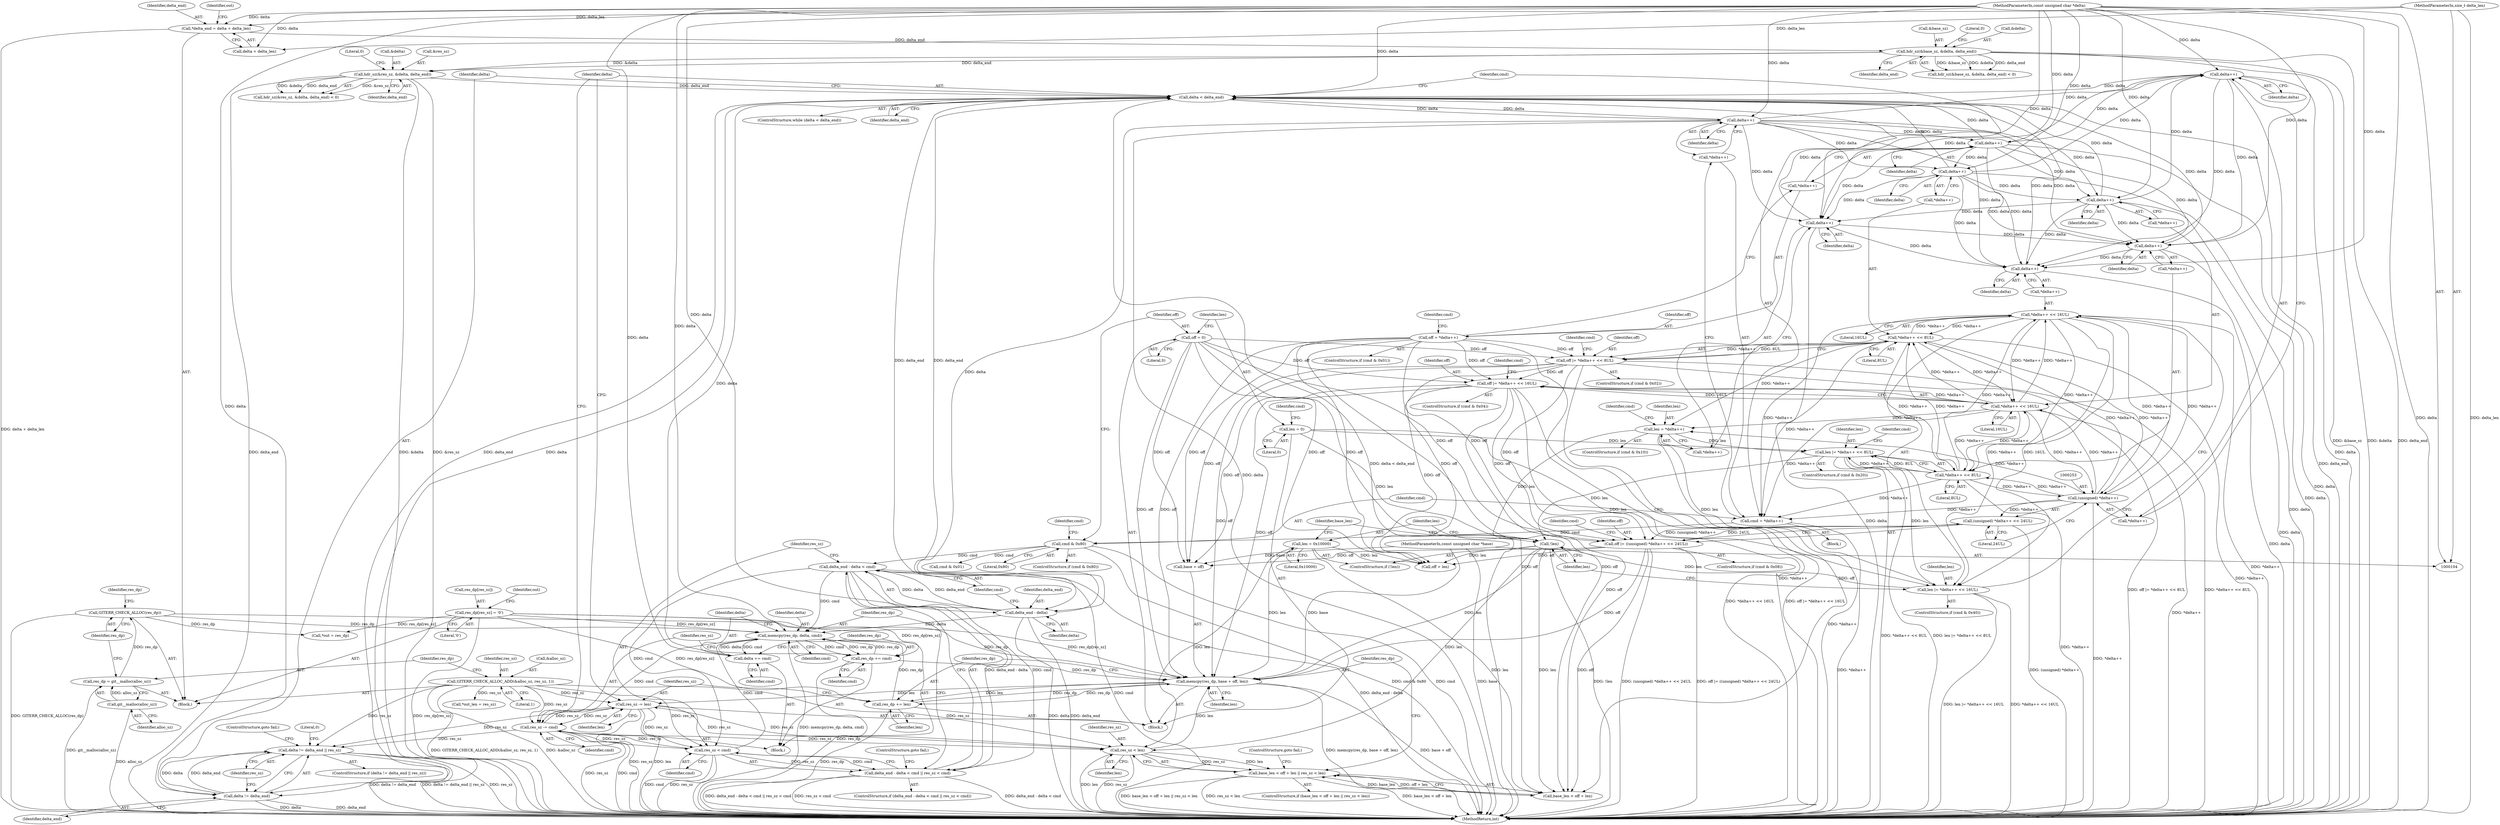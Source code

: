 digraph "0_libgit2_3f461902dc1072acb8b7607ee65d0a0458ffac2a@pointer" {
"1000255" [label="(Call,delta++)"];
"1000199" [label="(Call,delta++)"];
"1000191" [label="(Call,delta < delta_end)"];
"1000337" [label="(Call,delta += cmd)"];
"1000333" [label="(Call,memcpy(res_dp, delta, cmd))"];
"1000177" [label="(Call,res_dp[res_sz] = '\0')"];
"1000312" [label="(Call,res_dp += len)"];
"1000306" [label="(Call,memcpy(res_dp, base + off, len))"];
"1000340" [label="(Call,res_dp += cmd)"];
"1000175" [label="(Call,GITERR_CHECK_ALLOC(res_dp))"];
"1000171" [label="(Call,res_dp = git__malloc(alloc_sz))"];
"1000173" [label="(Call,git__malloc(alloc_sz))"];
"1000107" [label="(MethodParameterIn,const unsigned char *base)"];
"1000238" [label="(Call,off |= *delta++ << 16UL)"];
"1000218" [label="(Call,off = *delta++)"];
"1000227" [label="(Call,off |= *delta++ << 8UL)"];
"1000207" [label="(Call,off = 0)"];
"1000229" [label="(Call,*delta++ << 8UL)"];
"1000284" [label="(Call,*delta++ << 16UL)"];
"1000252" [label="(Call,(unsigned) *delta++)"];
"1000240" [label="(Call,*delta++ << 16UL)"];
"1000273" [label="(Call,*delta++ << 8UL)"];
"1000249" [label="(Call,off |= ((unsigned) *delta++ << 24UL))"];
"1000251" [label="(Call,(unsigned) *delta++ << 24UL)"];
"1000302" [label="(Call,res_sz < len)"];
"1000343" [label="(Call,res_sz -= cmd)"];
"1000315" [label="(Call,res_sz -= len)"];
"1000166" [label="(Call,GITERR_CHECK_ALLOC_ADD(&alloc_sz, res_sz, 1))"];
"1000329" [label="(Call,res_sz < cmd)"];
"1000324" [label="(Call,delta_end - delta < cmd)"];
"1000325" [label="(Call,delta_end - delta)"];
"1000109" [label="(MethodParameterIn,const unsigned char *delta)"];
"1000202" [label="(Call,cmd & 0x80)"];
"1000196" [label="(Call,cmd = *delta++)"];
"1000290" [label="(Call,!len)"];
"1000262" [label="(Call,len = *delta++)"];
"1000211" [label="(Call,len = 0)"];
"1000271" [label="(Call,len |= *delta++ << 8UL)"];
"1000282" [label="(Call,len |= *delta++ << 16UL)"];
"1000292" [label="(Call,len = 0x10000)"];
"1000221" [label="(Call,delta++)"];
"1000265" [label="(Call,delta++)"];
"1000231" [label="(Call,delta++)"];
"1000255" [label="(Call,delta++)"];
"1000242" [label="(Call,delta++)"];
"1000275" [label="(Call,delta++)"];
"1000286" [label="(Call,delta++)"];
"1000152" [label="(Call,hdr_sz(&res_sz, &delta, delta_end))"];
"1000133" [label="(Call,hdr_sz(&base_sz, &delta, delta_end))"];
"1000113" [label="(Call,*delta_end = delta + delta_len)"];
"1000110" [label="(MethodParameterIn,size_t delta_len)"];
"1000323" [label="(Call,delta_end - delta < cmd || res_sz < cmd)"];
"1000296" [label="(Call,base_len < off + len || res_sz < len)"];
"1000350" [label="(Call,delta != delta_end || res_sz)"];
"1000351" [label="(Call,delta != delta_end)"];
"1000292" [label="(Call,len = 0x10000)"];
"1000182" [label="(Call,*out = res_dp)"];
"1000242" [label="(Call,delta++)"];
"1000326" [label="(Identifier,delta_end)"];
"1000243" [label="(Identifier,delta)"];
"1000349" [label="(ControlStructure,if (delta != delta_end || res_sz))"];
"1000315" [label="(Call,res_sz -= len)"];
"1000220" [label="(Call,*delta++)"];
"1000258" [label="(ControlStructure,if (cmd & 0x10))"];
"1000311" [label="(Identifier,len)"];
"1000314" [label="(Identifier,len)"];
"1000186" [label="(Call,*out_len = res_sz)"];
"1000257" [label="(Literal,24UL)"];
"1000273" [label="(Call,*delta++ << 8UL)"];
"1000232" [label="(Identifier,delta)"];
"1000151" [label="(Call,hdr_sz(&res_sz, &delta, delta_end) < 0)"];
"1000212" [label="(Identifier,len)"];
"1000277" [label="(Literal,8UL)"];
"1000213" [label="(Literal,0)"];
"1000219" [label="(Identifier,off)"];
"1000290" [label="(Call,!len)"];
"1000271" [label="(Call,len |= *delta++ << 8UL)"];
"1000211" [label="(Call,len = 0)"];
"1000124" [label="(Identifier,out)"];
"1000178" [label="(Call,res_dp[res_sz])"];
"1000240" [label="(Call,*delta++ << 16UL)"];
"1000344" [label="(Identifier,res_sz)"];
"1000265" [label="(Call,delta++)"];
"1000304" [label="(Identifier,len)"];
"1000228" [label="(Identifier,off)"];
"1000275" [label="(Call,delta++)"];
"1000233" [label="(Literal,8UL)"];
"1000241" [label="(Call,*delta++)"];
"1000115" [label="(Call,delta + delta_len)"];
"1000179" [label="(Identifier,res_dp)"];
"1000306" [label="(Call,memcpy(res_dp, base + off, len))"];
"1000176" [label="(Identifier,res_dp)"];
"1000313" [label="(Identifier,res_dp)"];
"1000170" [label="(Literal,1)"];
"1000132" [label="(Call,hdr_sz(&base_sz, &delta, delta_end) < 0)"];
"1000114" [label="(Identifier,delta_end)"];
"1000234" [label="(ControlStructure,if (cmd & 0x04))"];
"1000209" [label="(Literal,0)"];
"1000328" [label="(Identifier,cmd)"];
"1000352" [label="(Identifier,delta)"];
"1000236" [label="(Identifier,cmd)"];
"1000227" [label="(Call,off |= *delta++ << 8UL)"];
"1000325" [label="(Call,delta_end - delta)"];
"1000287" [label="(Identifier,delta)"];
"1000321" [label="(Block,)"];
"1000247" [label="(Identifier,cmd)"];
"1000334" [label="(Identifier,res_dp)"];
"1000335" [label="(Identifier,delta)"];
"1000177" [label="(Call,res_dp[res_sz] = '\0')"];
"1000297" [label="(Call,base_len < off + len)"];
"1000256" [label="(Identifier,delta)"];
"1000252" [label="(Call,(unsigned) *delta++)"];
"1000167" [label="(Call,&alloc_sz)"];
"1000331" [label="(Identifier,cmd)"];
"1000215" [label="(Call,cmd & 0x01)"];
"1000291" [label="(Identifier,len)"];
"1000205" [label="(Block,)"];
"1000109" [label="(MethodParameterIn,const unsigned char *delta)"];
"1000171" [label="(Call,res_dp = git__malloc(alloc_sz))"];
"1000323" [label="(Call,delta_end - delta < cmd || res_sz < cmd)"];
"1000251" [label="(Call,(unsigned) *delta++ << 24UL)"];
"1000340" [label="(Call,res_dp += cmd)"];
"1000136" [label="(Call,&delta)"];
"1000216" [label="(Identifier,cmd)"];
"1000308" [label="(Call,base + off)"];
"1000169" [label="(Identifier,res_sz)"];
"1000200" [label="(Identifier,delta)"];
"1000264" [label="(Call,*delta++)"];
"1000245" [label="(ControlStructure,if (cmd & 0x08))"];
"1000341" [label="(Identifier,res_dp)"];
"1000244" [label="(Literal,16UL)"];
"1000272" [label="(Identifier,len)"];
"1000263" [label="(Identifier,len)"];
"1000288" [label="(Literal,16UL)"];
"1000192" [label="(Identifier,delta)"];
"1000343" [label="(Call,res_sz -= cmd)"];
"1000260" [label="(Identifier,cmd)"];
"1000231" [label="(Call,delta++)"];
"1000351" [label="(Call,delta != delta_end)"];
"1000296" [label="(Call,base_len < off + len || res_sz < len)"];
"1000285" [label="(Call,*delta++)"];
"1000175" [label="(Call,GITERR_CHECK_ALLOC(res_dp))"];
"1000250" [label="(Identifier,off)"];
"1000330" [label="(Identifier,res_sz)"];
"1000345" [label="(Identifier,cmd)"];
"1000294" [label="(Literal,0x10000)"];
"1000249" [label="(Call,off |= ((unsigned) *delta++ << 24UL))"];
"1000222" [label="(Identifier,delta)"];
"1000303" [label="(Identifier,res_sz)"];
"1000157" [label="(Identifier,delta_end)"];
"1000111" [label="(Block,)"];
"1000204" [label="(Literal,0x80)"];
"1000155" [label="(Call,&delta)"];
"1000110" [label="(MethodParameterIn,size_t delta_len)"];
"1000305" [label="(ControlStructure,goto fail;)"];
"1000190" [label="(ControlStructure,while (delta < delta_end))"];
"1000337" [label="(Call,delta += cmd)"];
"1000289" [label="(ControlStructure,if (!len))"];
"1000354" [label="(Identifier,res_sz)"];
"1000299" [label="(Call,off + len)"];
"1000376" [label="(MethodReturn,int)"];
"1000230" [label="(Call,*delta++)"];
"1000320" [label="(Identifier,cmd)"];
"1000153" [label="(Call,&res_sz)"];
"1000133" [label="(Call,hdr_sz(&base_sz, &delta, delta_end))"];
"1000107" [label="(MethodParameterIn,const unsigned char *base)"];
"1000282" [label="(Call,len |= *delta++ << 16UL)"];
"1000269" [label="(Identifier,cmd)"];
"1000329" [label="(Call,res_sz < cmd)"];
"1000338" [label="(Identifier,delta)"];
"1000283" [label="(Identifier,len)"];
"1000274" [label="(Call,*delta++)"];
"1000280" [label="(Identifier,cmd)"];
"1000152" [label="(Call,hdr_sz(&res_sz, &delta, delta_end))"];
"1000174" [label="(Identifier,alloc_sz)"];
"1000134" [label="(Call,&base_sz)"];
"1000276" [label="(Identifier,delta)"];
"1000317" [label="(Identifier,len)"];
"1000336" [label="(Identifier,cmd)"];
"1000158" [label="(Literal,0)"];
"1000208" [label="(Identifier,off)"];
"1000262" [label="(Call,len = *delta++)"];
"1000342" [label="(Identifier,cmd)"];
"1000324" [label="(Call,delta_end - delta < cmd)"];
"1000254" [label="(Call,*delta++)"];
"1000327" [label="(Identifier,delta)"];
"1000278" [label="(ControlStructure,if (cmd & 0x40))"];
"1000197" [label="(Identifier,cmd)"];
"1000166" [label="(Call,GITERR_CHECK_ALLOC_ADD(&alloc_sz, res_sz, 1))"];
"1000139" [label="(Literal,0)"];
"1000307" [label="(Identifier,res_dp)"];
"1000198" [label="(Call,*delta++)"];
"1000196" [label="(Call,cmd = *delta++)"];
"1000355" [label="(ControlStructure,goto fail;)"];
"1000316" [label="(Identifier,res_sz)"];
"1000221" [label="(Call,delta++)"];
"1000267" [label="(ControlStructure,if (cmd & 0x20))"];
"1000191" [label="(Call,delta < delta_end)"];
"1000223" [label="(ControlStructure,if (cmd & 0x02))"];
"1000194" [label="(Block,)"];
"1000332" [label="(ControlStructure,goto fail;)"];
"1000284" [label="(Call,*delta++ << 16UL)"];
"1000225" [label="(Identifier,cmd)"];
"1000295" [label="(ControlStructure,if (base_len < off + len || res_sz < len))"];
"1000286" [label="(Call,delta++)"];
"1000113" [label="(Call,*delta_end = delta + delta_len)"];
"1000184" [label="(Identifier,out)"];
"1000353" [label="(Identifier,delta_end)"];
"1000138" [label="(Identifier,delta_end)"];
"1000214" [label="(ControlStructure,if (cmd & 0x01))"];
"1000203" [label="(Identifier,cmd)"];
"1000298" [label="(Identifier,base_len)"];
"1000312" [label="(Call,res_dp += len)"];
"1000229" [label="(Call,*delta++ << 8UL)"];
"1000266" [label="(Identifier,delta)"];
"1000207" [label="(Call,off = 0)"];
"1000293" [label="(Identifier,len)"];
"1000255" [label="(Call,delta++)"];
"1000322" [label="(ControlStructure,if (delta_end - delta < cmd || res_sz < cmd))"];
"1000202" [label="(Call,cmd & 0x80)"];
"1000350" [label="(Call,delta != delta_end || res_sz)"];
"1000238" [label="(Call,off |= *delta++ << 16UL)"];
"1000201" [label="(ControlStructure,if (cmd & 0x80))"];
"1000357" [label="(Literal,0)"];
"1000333" [label="(Call,memcpy(res_dp, delta, cmd))"];
"1000218" [label="(Call,off = *delta++)"];
"1000173" [label="(Call,git__malloc(alloc_sz))"];
"1000339" [label="(Identifier,cmd)"];
"1000172" [label="(Identifier,res_dp)"];
"1000199" [label="(Call,delta++)"];
"1000193" [label="(Identifier,delta_end)"];
"1000302" [label="(Call,res_sz < len)"];
"1000239" [label="(Identifier,off)"];
"1000181" [label="(Literal,'\0')"];
"1000255" -> "1000254"  [label="AST: "];
"1000255" -> "1000256"  [label="CFG: "];
"1000256" -> "1000255"  [label="AST: "];
"1000254" -> "1000255"  [label="CFG: "];
"1000255" -> "1000376"  [label="DDG: delta"];
"1000255" -> "1000191"  [label="DDG: delta"];
"1000199" -> "1000255"  [label="DDG: delta"];
"1000221" -> "1000255"  [label="DDG: delta"];
"1000231" -> "1000255"  [label="DDG: delta"];
"1000242" -> "1000255"  [label="DDG: delta"];
"1000109" -> "1000255"  [label="DDG: delta"];
"1000255" -> "1000265"  [label="DDG: delta"];
"1000255" -> "1000275"  [label="DDG: delta"];
"1000255" -> "1000286"  [label="DDG: delta"];
"1000199" -> "1000198"  [label="AST: "];
"1000199" -> "1000200"  [label="CFG: "];
"1000200" -> "1000199"  [label="AST: "];
"1000198" -> "1000199"  [label="CFG: "];
"1000199" -> "1000376"  [label="DDG: delta"];
"1000199" -> "1000191"  [label="DDG: delta"];
"1000191" -> "1000199"  [label="DDG: delta"];
"1000109" -> "1000199"  [label="DDG: delta"];
"1000199" -> "1000221"  [label="DDG: delta"];
"1000199" -> "1000231"  [label="DDG: delta"];
"1000199" -> "1000242"  [label="DDG: delta"];
"1000199" -> "1000265"  [label="DDG: delta"];
"1000199" -> "1000275"  [label="DDG: delta"];
"1000199" -> "1000286"  [label="DDG: delta"];
"1000199" -> "1000325"  [label="DDG: delta"];
"1000191" -> "1000190"  [label="AST: "];
"1000191" -> "1000193"  [label="CFG: "];
"1000192" -> "1000191"  [label="AST: "];
"1000193" -> "1000191"  [label="AST: "];
"1000197" -> "1000191"  [label="CFG: "];
"1000352" -> "1000191"  [label="CFG: "];
"1000191" -> "1000376"  [label="DDG: delta < delta_end"];
"1000191" -> "1000376"  [label="DDG: delta_end"];
"1000337" -> "1000191"  [label="DDG: delta"];
"1000221" -> "1000191"  [label="DDG: delta"];
"1000265" -> "1000191"  [label="DDG: delta"];
"1000275" -> "1000191"  [label="DDG: delta"];
"1000231" -> "1000191"  [label="DDG: delta"];
"1000286" -> "1000191"  [label="DDG: delta"];
"1000242" -> "1000191"  [label="DDG: delta"];
"1000109" -> "1000191"  [label="DDG: delta"];
"1000325" -> "1000191"  [label="DDG: delta_end"];
"1000152" -> "1000191"  [label="DDG: delta_end"];
"1000191" -> "1000325"  [label="DDG: delta_end"];
"1000191" -> "1000351"  [label="DDG: delta"];
"1000191" -> "1000351"  [label="DDG: delta_end"];
"1000337" -> "1000321"  [label="AST: "];
"1000337" -> "1000339"  [label="CFG: "];
"1000338" -> "1000337"  [label="AST: "];
"1000339" -> "1000337"  [label="AST: "];
"1000341" -> "1000337"  [label="CFG: "];
"1000333" -> "1000337"  [label="DDG: cmd"];
"1000333" -> "1000337"  [label="DDG: delta"];
"1000109" -> "1000337"  [label="DDG: delta"];
"1000333" -> "1000321"  [label="AST: "];
"1000333" -> "1000336"  [label="CFG: "];
"1000334" -> "1000333"  [label="AST: "];
"1000335" -> "1000333"  [label="AST: "];
"1000336" -> "1000333"  [label="AST: "];
"1000338" -> "1000333"  [label="CFG: "];
"1000333" -> "1000376"  [label="DDG: memcpy(res_dp, delta, cmd)"];
"1000177" -> "1000333"  [label="DDG: res_dp[res_sz]"];
"1000312" -> "1000333"  [label="DDG: res_dp"];
"1000340" -> "1000333"  [label="DDG: res_dp"];
"1000175" -> "1000333"  [label="DDG: res_dp"];
"1000325" -> "1000333"  [label="DDG: delta"];
"1000109" -> "1000333"  [label="DDG: delta"];
"1000329" -> "1000333"  [label="DDG: cmd"];
"1000324" -> "1000333"  [label="DDG: cmd"];
"1000333" -> "1000340"  [label="DDG: cmd"];
"1000333" -> "1000340"  [label="DDG: res_dp"];
"1000333" -> "1000343"  [label="DDG: cmd"];
"1000177" -> "1000111"  [label="AST: "];
"1000177" -> "1000181"  [label="CFG: "];
"1000178" -> "1000177"  [label="AST: "];
"1000181" -> "1000177"  [label="AST: "];
"1000184" -> "1000177"  [label="CFG: "];
"1000177" -> "1000376"  [label="DDG: res_dp[res_sz]"];
"1000177" -> "1000182"  [label="DDG: res_dp[res_sz]"];
"1000177" -> "1000306"  [label="DDG: res_dp[res_sz]"];
"1000177" -> "1000312"  [label="DDG: res_dp[res_sz]"];
"1000177" -> "1000340"  [label="DDG: res_dp[res_sz]"];
"1000312" -> "1000205"  [label="AST: "];
"1000312" -> "1000314"  [label="CFG: "];
"1000313" -> "1000312"  [label="AST: "];
"1000314" -> "1000312"  [label="AST: "];
"1000316" -> "1000312"  [label="CFG: "];
"1000312" -> "1000376"  [label="DDG: res_dp"];
"1000312" -> "1000306"  [label="DDG: res_dp"];
"1000306" -> "1000312"  [label="DDG: len"];
"1000306" -> "1000312"  [label="DDG: res_dp"];
"1000306" -> "1000205"  [label="AST: "];
"1000306" -> "1000311"  [label="CFG: "];
"1000307" -> "1000306"  [label="AST: "];
"1000308" -> "1000306"  [label="AST: "];
"1000311" -> "1000306"  [label="AST: "];
"1000313" -> "1000306"  [label="CFG: "];
"1000306" -> "1000376"  [label="DDG: memcpy(res_dp, base + off, len)"];
"1000306" -> "1000376"  [label="DDG: base + off"];
"1000340" -> "1000306"  [label="DDG: res_dp"];
"1000175" -> "1000306"  [label="DDG: res_dp"];
"1000107" -> "1000306"  [label="DDG: base"];
"1000238" -> "1000306"  [label="DDG: off"];
"1000218" -> "1000306"  [label="DDG: off"];
"1000227" -> "1000306"  [label="DDG: off"];
"1000207" -> "1000306"  [label="DDG: off"];
"1000249" -> "1000306"  [label="DDG: off"];
"1000302" -> "1000306"  [label="DDG: len"];
"1000290" -> "1000306"  [label="DDG: len"];
"1000292" -> "1000306"  [label="DDG: len"];
"1000306" -> "1000315"  [label="DDG: len"];
"1000340" -> "1000321"  [label="AST: "];
"1000340" -> "1000342"  [label="CFG: "];
"1000341" -> "1000340"  [label="AST: "];
"1000342" -> "1000340"  [label="AST: "];
"1000344" -> "1000340"  [label="CFG: "];
"1000340" -> "1000376"  [label="DDG: res_dp"];
"1000175" -> "1000111"  [label="AST: "];
"1000175" -> "1000176"  [label="CFG: "];
"1000176" -> "1000175"  [label="AST: "];
"1000179" -> "1000175"  [label="CFG: "];
"1000175" -> "1000376"  [label="DDG: GITERR_CHECK_ALLOC(res_dp)"];
"1000171" -> "1000175"  [label="DDG: res_dp"];
"1000175" -> "1000182"  [label="DDG: res_dp"];
"1000171" -> "1000111"  [label="AST: "];
"1000171" -> "1000173"  [label="CFG: "];
"1000172" -> "1000171"  [label="AST: "];
"1000173" -> "1000171"  [label="AST: "];
"1000176" -> "1000171"  [label="CFG: "];
"1000171" -> "1000376"  [label="DDG: git__malloc(alloc_sz)"];
"1000173" -> "1000171"  [label="DDG: alloc_sz"];
"1000173" -> "1000174"  [label="CFG: "];
"1000174" -> "1000173"  [label="AST: "];
"1000173" -> "1000376"  [label="DDG: alloc_sz"];
"1000107" -> "1000104"  [label="AST: "];
"1000107" -> "1000376"  [label="DDG: base"];
"1000107" -> "1000308"  [label="DDG: base"];
"1000238" -> "1000234"  [label="AST: "];
"1000238" -> "1000240"  [label="CFG: "];
"1000239" -> "1000238"  [label="AST: "];
"1000240" -> "1000238"  [label="AST: "];
"1000247" -> "1000238"  [label="CFG: "];
"1000238" -> "1000376"  [label="DDG: *delta++ << 16UL"];
"1000238" -> "1000376"  [label="DDG: off |= *delta++ << 16UL"];
"1000218" -> "1000238"  [label="DDG: off"];
"1000227" -> "1000238"  [label="DDG: off"];
"1000207" -> "1000238"  [label="DDG: off"];
"1000240" -> "1000238"  [label="DDG: *delta++"];
"1000240" -> "1000238"  [label="DDG: 16UL"];
"1000238" -> "1000249"  [label="DDG: off"];
"1000238" -> "1000297"  [label="DDG: off"];
"1000238" -> "1000299"  [label="DDG: off"];
"1000238" -> "1000308"  [label="DDG: off"];
"1000218" -> "1000214"  [label="AST: "];
"1000218" -> "1000220"  [label="CFG: "];
"1000219" -> "1000218"  [label="AST: "];
"1000220" -> "1000218"  [label="AST: "];
"1000225" -> "1000218"  [label="CFG: "];
"1000218" -> "1000376"  [label="DDG: *delta++"];
"1000218" -> "1000227"  [label="DDG: off"];
"1000218" -> "1000249"  [label="DDG: off"];
"1000218" -> "1000297"  [label="DDG: off"];
"1000218" -> "1000299"  [label="DDG: off"];
"1000218" -> "1000308"  [label="DDG: off"];
"1000227" -> "1000223"  [label="AST: "];
"1000227" -> "1000229"  [label="CFG: "];
"1000228" -> "1000227"  [label="AST: "];
"1000229" -> "1000227"  [label="AST: "];
"1000236" -> "1000227"  [label="CFG: "];
"1000227" -> "1000376"  [label="DDG: off |= *delta++ << 8UL"];
"1000227" -> "1000376"  [label="DDG: *delta++ << 8UL"];
"1000207" -> "1000227"  [label="DDG: off"];
"1000229" -> "1000227"  [label="DDG: *delta++"];
"1000229" -> "1000227"  [label="DDG: 8UL"];
"1000227" -> "1000249"  [label="DDG: off"];
"1000227" -> "1000297"  [label="DDG: off"];
"1000227" -> "1000299"  [label="DDG: off"];
"1000227" -> "1000308"  [label="DDG: off"];
"1000207" -> "1000205"  [label="AST: "];
"1000207" -> "1000209"  [label="CFG: "];
"1000208" -> "1000207"  [label="AST: "];
"1000209" -> "1000207"  [label="AST: "];
"1000212" -> "1000207"  [label="CFG: "];
"1000207" -> "1000249"  [label="DDG: off"];
"1000207" -> "1000297"  [label="DDG: off"];
"1000207" -> "1000299"  [label="DDG: off"];
"1000207" -> "1000308"  [label="DDG: off"];
"1000229" -> "1000233"  [label="CFG: "];
"1000230" -> "1000229"  [label="AST: "];
"1000233" -> "1000229"  [label="AST: "];
"1000229" -> "1000376"  [label="DDG: *delta++"];
"1000229" -> "1000196"  [label="DDG: *delta++"];
"1000284" -> "1000229"  [label="DDG: *delta++"];
"1000252" -> "1000229"  [label="DDG: *delta++"];
"1000240" -> "1000229"  [label="DDG: *delta++"];
"1000273" -> "1000229"  [label="DDG: *delta++"];
"1000229" -> "1000240"  [label="DDG: *delta++"];
"1000229" -> "1000252"  [label="DDG: *delta++"];
"1000229" -> "1000262"  [label="DDG: *delta++"];
"1000229" -> "1000273"  [label="DDG: *delta++"];
"1000229" -> "1000284"  [label="DDG: *delta++"];
"1000284" -> "1000282"  [label="AST: "];
"1000284" -> "1000288"  [label="CFG: "];
"1000285" -> "1000284"  [label="AST: "];
"1000288" -> "1000284"  [label="AST: "];
"1000282" -> "1000284"  [label="CFG: "];
"1000284" -> "1000376"  [label="DDG: *delta++"];
"1000284" -> "1000196"  [label="DDG: *delta++"];
"1000284" -> "1000240"  [label="DDG: *delta++"];
"1000284" -> "1000252"  [label="DDG: *delta++"];
"1000284" -> "1000273"  [label="DDG: *delta++"];
"1000284" -> "1000282"  [label="DDG: *delta++"];
"1000284" -> "1000282"  [label="DDG: 16UL"];
"1000252" -> "1000284"  [label="DDG: *delta++"];
"1000240" -> "1000284"  [label="DDG: *delta++"];
"1000273" -> "1000284"  [label="DDG: *delta++"];
"1000252" -> "1000251"  [label="AST: "];
"1000252" -> "1000254"  [label="CFG: "];
"1000253" -> "1000252"  [label="AST: "];
"1000254" -> "1000252"  [label="AST: "];
"1000257" -> "1000252"  [label="CFG: "];
"1000252" -> "1000376"  [label="DDG: *delta++"];
"1000252" -> "1000196"  [label="DDG: *delta++"];
"1000252" -> "1000240"  [label="DDG: *delta++"];
"1000252" -> "1000251"  [label="DDG: *delta++"];
"1000240" -> "1000252"  [label="DDG: *delta++"];
"1000273" -> "1000252"  [label="DDG: *delta++"];
"1000252" -> "1000262"  [label="DDG: *delta++"];
"1000252" -> "1000273"  [label="DDG: *delta++"];
"1000240" -> "1000244"  [label="CFG: "];
"1000241" -> "1000240"  [label="AST: "];
"1000244" -> "1000240"  [label="AST: "];
"1000240" -> "1000376"  [label="DDG: *delta++"];
"1000240" -> "1000196"  [label="DDG: *delta++"];
"1000273" -> "1000240"  [label="DDG: *delta++"];
"1000240" -> "1000262"  [label="DDG: *delta++"];
"1000240" -> "1000273"  [label="DDG: *delta++"];
"1000273" -> "1000271"  [label="AST: "];
"1000273" -> "1000277"  [label="CFG: "];
"1000274" -> "1000273"  [label="AST: "];
"1000277" -> "1000273"  [label="AST: "];
"1000271" -> "1000273"  [label="CFG: "];
"1000273" -> "1000376"  [label="DDG: *delta++"];
"1000273" -> "1000196"  [label="DDG: *delta++"];
"1000273" -> "1000271"  [label="DDG: *delta++"];
"1000273" -> "1000271"  [label="DDG: 8UL"];
"1000249" -> "1000245"  [label="AST: "];
"1000249" -> "1000251"  [label="CFG: "];
"1000250" -> "1000249"  [label="AST: "];
"1000251" -> "1000249"  [label="AST: "];
"1000260" -> "1000249"  [label="CFG: "];
"1000249" -> "1000376"  [label="DDG: (unsigned) *delta++ << 24UL"];
"1000249" -> "1000376"  [label="DDG: off |= ((unsigned) *delta++ << 24UL)"];
"1000251" -> "1000249"  [label="DDG: (unsigned) *delta++"];
"1000251" -> "1000249"  [label="DDG: 24UL"];
"1000249" -> "1000297"  [label="DDG: off"];
"1000249" -> "1000299"  [label="DDG: off"];
"1000249" -> "1000308"  [label="DDG: off"];
"1000251" -> "1000257"  [label="CFG: "];
"1000257" -> "1000251"  [label="AST: "];
"1000251" -> "1000376"  [label="DDG: (unsigned) *delta++"];
"1000302" -> "1000296"  [label="AST: "];
"1000302" -> "1000304"  [label="CFG: "];
"1000303" -> "1000302"  [label="AST: "];
"1000304" -> "1000302"  [label="AST: "];
"1000296" -> "1000302"  [label="CFG: "];
"1000302" -> "1000376"  [label="DDG: len"];
"1000302" -> "1000376"  [label="DDG: res_sz"];
"1000302" -> "1000296"  [label="DDG: res_sz"];
"1000302" -> "1000296"  [label="DDG: len"];
"1000343" -> "1000302"  [label="DDG: res_sz"];
"1000315" -> "1000302"  [label="DDG: res_sz"];
"1000166" -> "1000302"  [label="DDG: res_sz"];
"1000290" -> "1000302"  [label="DDG: len"];
"1000292" -> "1000302"  [label="DDG: len"];
"1000302" -> "1000315"  [label="DDG: res_sz"];
"1000343" -> "1000321"  [label="AST: "];
"1000343" -> "1000345"  [label="CFG: "];
"1000344" -> "1000343"  [label="AST: "];
"1000345" -> "1000343"  [label="AST: "];
"1000192" -> "1000343"  [label="CFG: "];
"1000343" -> "1000376"  [label="DDG: res_sz"];
"1000343" -> "1000376"  [label="DDG: cmd"];
"1000343" -> "1000315"  [label="DDG: res_sz"];
"1000343" -> "1000329"  [label="DDG: res_sz"];
"1000315" -> "1000343"  [label="DDG: res_sz"];
"1000329" -> "1000343"  [label="DDG: res_sz"];
"1000166" -> "1000343"  [label="DDG: res_sz"];
"1000343" -> "1000350"  [label="DDG: res_sz"];
"1000315" -> "1000205"  [label="AST: "];
"1000315" -> "1000317"  [label="CFG: "];
"1000316" -> "1000315"  [label="AST: "];
"1000317" -> "1000315"  [label="AST: "];
"1000192" -> "1000315"  [label="CFG: "];
"1000315" -> "1000376"  [label="DDG: res_sz"];
"1000315" -> "1000376"  [label="DDG: len"];
"1000166" -> "1000315"  [label="DDG: res_sz"];
"1000315" -> "1000329"  [label="DDG: res_sz"];
"1000315" -> "1000350"  [label="DDG: res_sz"];
"1000166" -> "1000111"  [label="AST: "];
"1000166" -> "1000170"  [label="CFG: "];
"1000167" -> "1000166"  [label="AST: "];
"1000169" -> "1000166"  [label="AST: "];
"1000170" -> "1000166"  [label="AST: "];
"1000172" -> "1000166"  [label="CFG: "];
"1000166" -> "1000376"  [label="DDG: GITERR_CHECK_ALLOC_ADD(&alloc_sz, res_sz, 1)"];
"1000166" -> "1000376"  [label="DDG: &alloc_sz"];
"1000166" -> "1000186"  [label="DDG: res_sz"];
"1000166" -> "1000329"  [label="DDG: res_sz"];
"1000166" -> "1000350"  [label="DDG: res_sz"];
"1000329" -> "1000323"  [label="AST: "];
"1000329" -> "1000331"  [label="CFG: "];
"1000330" -> "1000329"  [label="AST: "];
"1000331" -> "1000329"  [label="AST: "];
"1000323" -> "1000329"  [label="CFG: "];
"1000329" -> "1000376"  [label="DDG: cmd"];
"1000329" -> "1000376"  [label="DDG: res_sz"];
"1000329" -> "1000323"  [label="DDG: res_sz"];
"1000329" -> "1000323"  [label="DDG: cmd"];
"1000324" -> "1000329"  [label="DDG: cmd"];
"1000324" -> "1000323"  [label="AST: "];
"1000324" -> "1000328"  [label="CFG: "];
"1000325" -> "1000324"  [label="AST: "];
"1000328" -> "1000324"  [label="AST: "];
"1000330" -> "1000324"  [label="CFG: "];
"1000323" -> "1000324"  [label="CFG: "];
"1000324" -> "1000376"  [label="DDG: cmd"];
"1000324" -> "1000376"  [label="DDG: delta_end - delta"];
"1000324" -> "1000323"  [label="DDG: delta_end - delta"];
"1000324" -> "1000323"  [label="DDG: cmd"];
"1000325" -> "1000324"  [label="DDG: delta_end"];
"1000325" -> "1000324"  [label="DDG: delta"];
"1000202" -> "1000324"  [label="DDG: cmd"];
"1000325" -> "1000327"  [label="CFG: "];
"1000326" -> "1000325"  [label="AST: "];
"1000327" -> "1000325"  [label="AST: "];
"1000328" -> "1000325"  [label="CFG: "];
"1000325" -> "1000376"  [label="DDG: delta_end"];
"1000325" -> "1000376"  [label="DDG: delta"];
"1000109" -> "1000325"  [label="DDG: delta"];
"1000109" -> "1000104"  [label="AST: "];
"1000109" -> "1000376"  [label="DDG: delta"];
"1000109" -> "1000113"  [label="DDG: delta"];
"1000109" -> "1000115"  [label="DDG: delta"];
"1000109" -> "1000221"  [label="DDG: delta"];
"1000109" -> "1000231"  [label="DDG: delta"];
"1000109" -> "1000242"  [label="DDG: delta"];
"1000109" -> "1000265"  [label="DDG: delta"];
"1000109" -> "1000275"  [label="DDG: delta"];
"1000109" -> "1000286"  [label="DDG: delta"];
"1000109" -> "1000351"  [label="DDG: delta"];
"1000202" -> "1000201"  [label="AST: "];
"1000202" -> "1000204"  [label="CFG: "];
"1000203" -> "1000202"  [label="AST: "];
"1000204" -> "1000202"  [label="AST: "];
"1000208" -> "1000202"  [label="CFG: "];
"1000320" -> "1000202"  [label="CFG: "];
"1000202" -> "1000376"  [label="DDG: cmd"];
"1000202" -> "1000376"  [label="DDG: cmd & 0x80"];
"1000196" -> "1000202"  [label="DDG: cmd"];
"1000202" -> "1000215"  [label="DDG: cmd"];
"1000196" -> "1000194"  [label="AST: "];
"1000196" -> "1000198"  [label="CFG: "];
"1000197" -> "1000196"  [label="AST: "];
"1000198" -> "1000196"  [label="AST: "];
"1000203" -> "1000196"  [label="CFG: "];
"1000196" -> "1000376"  [label="DDG: *delta++"];
"1000290" -> "1000289"  [label="AST: "];
"1000290" -> "1000291"  [label="CFG: "];
"1000291" -> "1000290"  [label="AST: "];
"1000293" -> "1000290"  [label="CFG: "];
"1000298" -> "1000290"  [label="CFG: "];
"1000290" -> "1000376"  [label="DDG: !len"];
"1000262" -> "1000290"  [label="DDG: len"];
"1000211" -> "1000290"  [label="DDG: len"];
"1000271" -> "1000290"  [label="DDG: len"];
"1000282" -> "1000290"  [label="DDG: len"];
"1000290" -> "1000297"  [label="DDG: len"];
"1000290" -> "1000299"  [label="DDG: len"];
"1000262" -> "1000258"  [label="AST: "];
"1000262" -> "1000264"  [label="CFG: "];
"1000263" -> "1000262"  [label="AST: "];
"1000264" -> "1000262"  [label="AST: "];
"1000269" -> "1000262"  [label="CFG: "];
"1000262" -> "1000376"  [label="DDG: *delta++"];
"1000262" -> "1000271"  [label="DDG: len"];
"1000262" -> "1000282"  [label="DDG: len"];
"1000211" -> "1000205"  [label="AST: "];
"1000211" -> "1000213"  [label="CFG: "];
"1000212" -> "1000211"  [label="AST: "];
"1000213" -> "1000211"  [label="AST: "];
"1000216" -> "1000211"  [label="CFG: "];
"1000211" -> "1000271"  [label="DDG: len"];
"1000211" -> "1000282"  [label="DDG: len"];
"1000271" -> "1000267"  [label="AST: "];
"1000272" -> "1000271"  [label="AST: "];
"1000280" -> "1000271"  [label="CFG: "];
"1000271" -> "1000376"  [label="DDG: *delta++ << 8UL"];
"1000271" -> "1000376"  [label="DDG: len |= *delta++ << 8UL"];
"1000271" -> "1000282"  [label="DDG: len"];
"1000282" -> "1000278"  [label="AST: "];
"1000283" -> "1000282"  [label="AST: "];
"1000291" -> "1000282"  [label="CFG: "];
"1000282" -> "1000376"  [label="DDG: len |= *delta++ << 16UL"];
"1000282" -> "1000376"  [label="DDG: *delta++ << 16UL"];
"1000292" -> "1000289"  [label="AST: "];
"1000292" -> "1000294"  [label="CFG: "];
"1000293" -> "1000292"  [label="AST: "];
"1000294" -> "1000292"  [label="AST: "];
"1000298" -> "1000292"  [label="CFG: "];
"1000292" -> "1000297"  [label="DDG: len"];
"1000292" -> "1000299"  [label="DDG: len"];
"1000221" -> "1000220"  [label="AST: "];
"1000221" -> "1000222"  [label="CFG: "];
"1000222" -> "1000221"  [label="AST: "];
"1000220" -> "1000221"  [label="CFG: "];
"1000221" -> "1000376"  [label="DDG: delta"];
"1000221" -> "1000231"  [label="DDG: delta"];
"1000221" -> "1000242"  [label="DDG: delta"];
"1000221" -> "1000265"  [label="DDG: delta"];
"1000221" -> "1000275"  [label="DDG: delta"];
"1000221" -> "1000286"  [label="DDG: delta"];
"1000265" -> "1000264"  [label="AST: "];
"1000265" -> "1000266"  [label="CFG: "];
"1000266" -> "1000265"  [label="AST: "];
"1000264" -> "1000265"  [label="CFG: "];
"1000265" -> "1000376"  [label="DDG: delta"];
"1000231" -> "1000265"  [label="DDG: delta"];
"1000242" -> "1000265"  [label="DDG: delta"];
"1000265" -> "1000275"  [label="DDG: delta"];
"1000265" -> "1000286"  [label="DDG: delta"];
"1000231" -> "1000230"  [label="AST: "];
"1000231" -> "1000232"  [label="CFG: "];
"1000232" -> "1000231"  [label="AST: "];
"1000230" -> "1000231"  [label="CFG: "];
"1000231" -> "1000376"  [label="DDG: delta"];
"1000231" -> "1000242"  [label="DDG: delta"];
"1000231" -> "1000275"  [label="DDG: delta"];
"1000231" -> "1000286"  [label="DDG: delta"];
"1000242" -> "1000241"  [label="AST: "];
"1000242" -> "1000243"  [label="CFG: "];
"1000243" -> "1000242"  [label="AST: "];
"1000241" -> "1000242"  [label="CFG: "];
"1000242" -> "1000376"  [label="DDG: delta"];
"1000242" -> "1000275"  [label="DDG: delta"];
"1000242" -> "1000286"  [label="DDG: delta"];
"1000275" -> "1000274"  [label="AST: "];
"1000275" -> "1000276"  [label="CFG: "];
"1000276" -> "1000275"  [label="AST: "];
"1000274" -> "1000275"  [label="CFG: "];
"1000275" -> "1000376"  [label="DDG: delta"];
"1000275" -> "1000286"  [label="DDG: delta"];
"1000286" -> "1000285"  [label="AST: "];
"1000286" -> "1000287"  [label="CFG: "];
"1000287" -> "1000286"  [label="AST: "];
"1000285" -> "1000286"  [label="CFG: "];
"1000286" -> "1000376"  [label="DDG: delta"];
"1000152" -> "1000151"  [label="AST: "];
"1000152" -> "1000157"  [label="CFG: "];
"1000153" -> "1000152"  [label="AST: "];
"1000155" -> "1000152"  [label="AST: "];
"1000157" -> "1000152"  [label="AST: "];
"1000158" -> "1000152"  [label="CFG: "];
"1000152" -> "1000376"  [label="DDG: delta_end"];
"1000152" -> "1000376"  [label="DDG: &delta"];
"1000152" -> "1000376"  [label="DDG: &res_sz"];
"1000152" -> "1000151"  [label="DDG: &res_sz"];
"1000152" -> "1000151"  [label="DDG: &delta"];
"1000152" -> "1000151"  [label="DDG: delta_end"];
"1000133" -> "1000152"  [label="DDG: &delta"];
"1000133" -> "1000152"  [label="DDG: delta_end"];
"1000133" -> "1000132"  [label="AST: "];
"1000133" -> "1000138"  [label="CFG: "];
"1000134" -> "1000133"  [label="AST: "];
"1000136" -> "1000133"  [label="AST: "];
"1000138" -> "1000133"  [label="AST: "];
"1000139" -> "1000133"  [label="CFG: "];
"1000133" -> "1000376"  [label="DDG: &base_sz"];
"1000133" -> "1000376"  [label="DDG: &delta"];
"1000133" -> "1000376"  [label="DDG: delta_end"];
"1000133" -> "1000132"  [label="DDG: &base_sz"];
"1000133" -> "1000132"  [label="DDG: &delta"];
"1000133" -> "1000132"  [label="DDG: delta_end"];
"1000113" -> "1000133"  [label="DDG: delta_end"];
"1000113" -> "1000111"  [label="AST: "];
"1000113" -> "1000115"  [label="CFG: "];
"1000114" -> "1000113"  [label="AST: "];
"1000115" -> "1000113"  [label="AST: "];
"1000124" -> "1000113"  [label="CFG: "];
"1000113" -> "1000376"  [label="DDG: delta + delta_len"];
"1000110" -> "1000113"  [label="DDG: delta_len"];
"1000110" -> "1000104"  [label="AST: "];
"1000110" -> "1000376"  [label="DDG: delta_len"];
"1000110" -> "1000115"  [label="DDG: delta_len"];
"1000323" -> "1000322"  [label="AST: "];
"1000332" -> "1000323"  [label="CFG: "];
"1000334" -> "1000323"  [label="CFG: "];
"1000323" -> "1000376"  [label="DDG: res_sz < cmd"];
"1000323" -> "1000376"  [label="DDG: delta_end - delta < cmd"];
"1000323" -> "1000376"  [label="DDG: delta_end - delta < cmd || res_sz < cmd"];
"1000296" -> "1000295"  [label="AST: "];
"1000296" -> "1000297"  [label="CFG: "];
"1000297" -> "1000296"  [label="AST: "];
"1000305" -> "1000296"  [label="CFG: "];
"1000307" -> "1000296"  [label="CFG: "];
"1000296" -> "1000376"  [label="DDG: base_len < off + len || res_sz < len"];
"1000296" -> "1000376"  [label="DDG: res_sz < len"];
"1000296" -> "1000376"  [label="DDG: base_len < off + len"];
"1000297" -> "1000296"  [label="DDG: base_len"];
"1000297" -> "1000296"  [label="DDG: off + len"];
"1000350" -> "1000349"  [label="AST: "];
"1000350" -> "1000351"  [label="CFG: "];
"1000350" -> "1000354"  [label="CFG: "];
"1000351" -> "1000350"  [label="AST: "];
"1000354" -> "1000350"  [label="AST: "];
"1000355" -> "1000350"  [label="CFG: "];
"1000357" -> "1000350"  [label="CFG: "];
"1000350" -> "1000376"  [label="DDG: delta != delta_end"];
"1000350" -> "1000376"  [label="DDG: delta != delta_end || res_sz"];
"1000350" -> "1000376"  [label="DDG: res_sz"];
"1000351" -> "1000350"  [label="DDG: delta"];
"1000351" -> "1000350"  [label="DDG: delta_end"];
"1000351" -> "1000353"  [label="CFG: "];
"1000352" -> "1000351"  [label="AST: "];
"1000353" -> "1000351"  [label="AST: "];
"1000354" -> "1000351"  [label="CFG: "];
"1000351" -> "1000376"  [label="DDG: delta_end"];
"1000351" -> "1000376"  [label="DDG: delta"];
}
